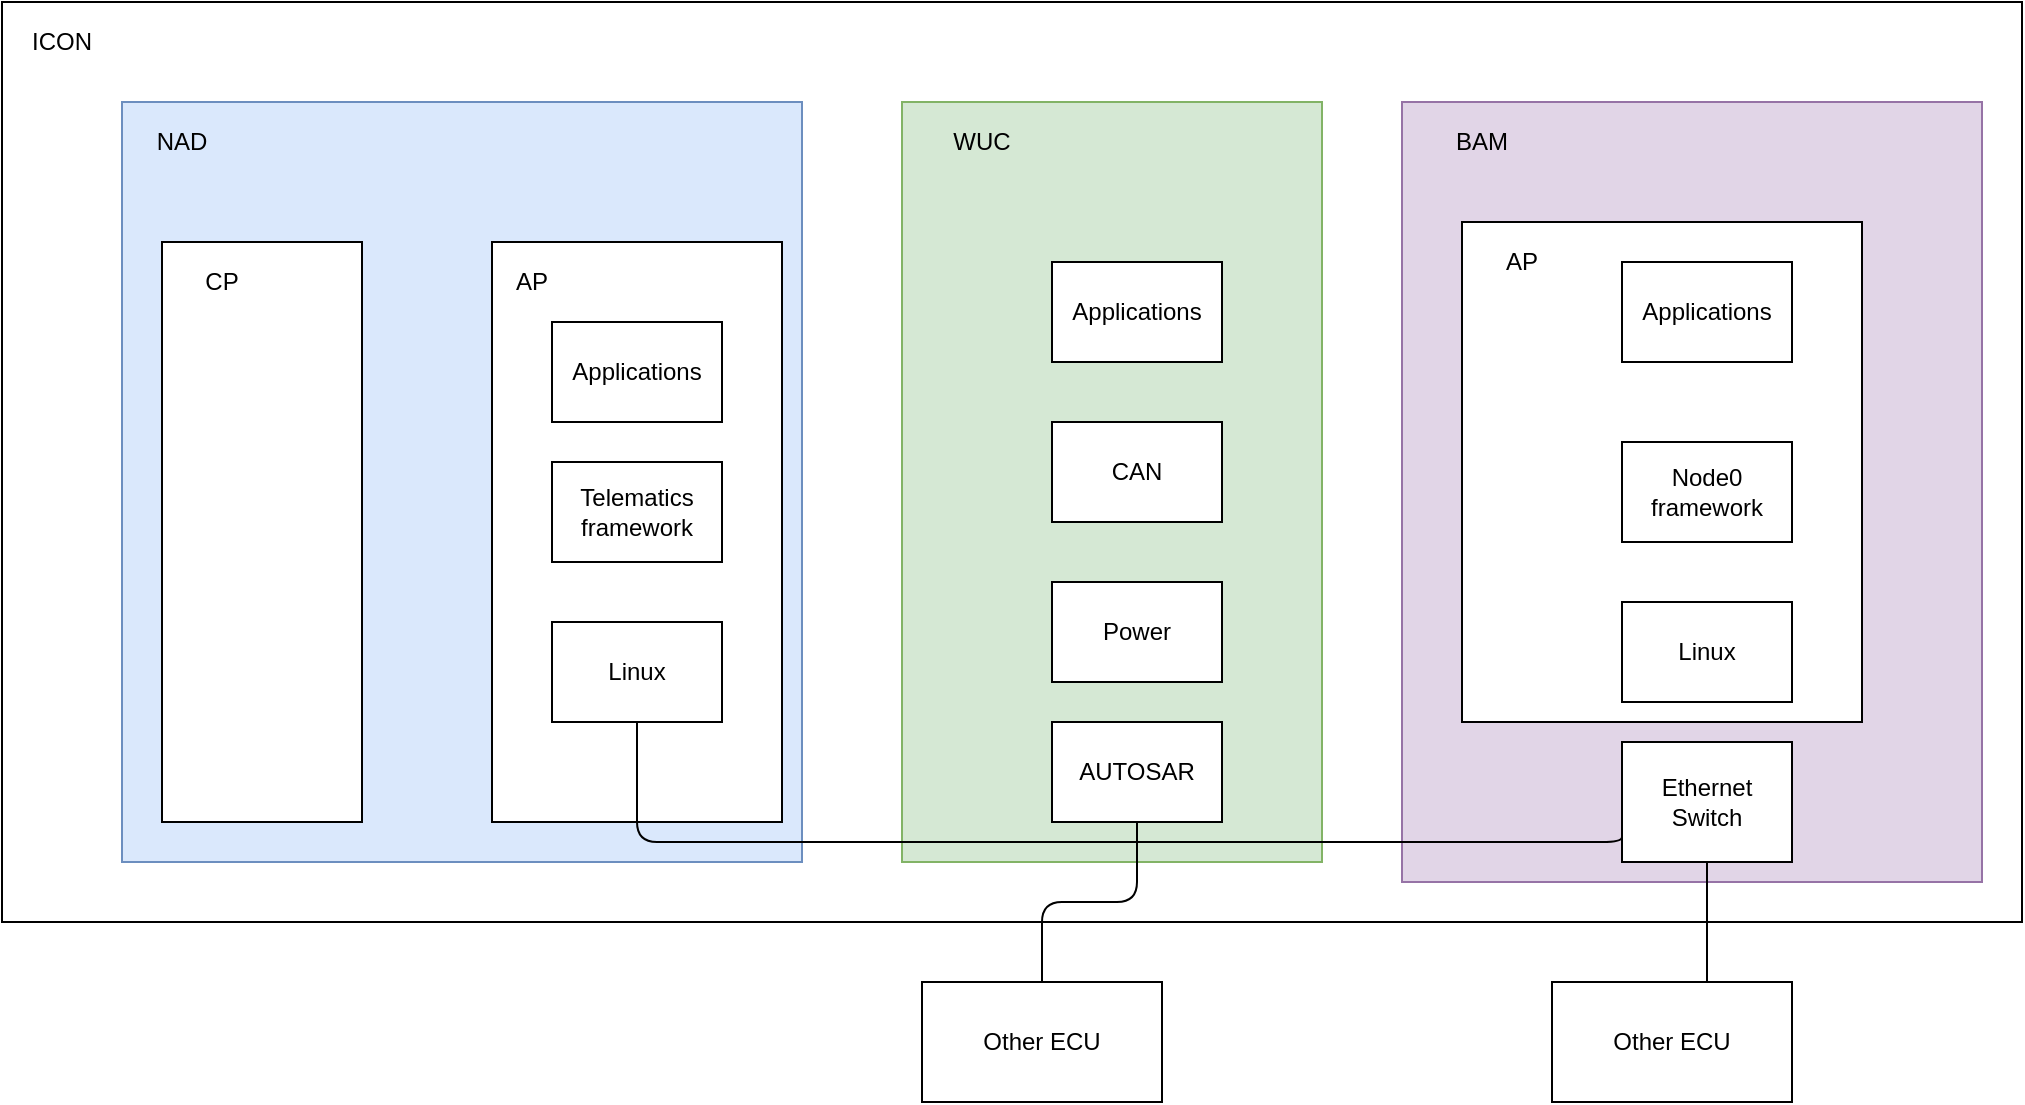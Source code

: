 <mxfile version="13.9.9" type="device" pages="2"><diagram id="DNIrS-pvp5CTmOZ2b0xJ" name="System_overview"><mxGraphModel dx="1086" dy="966" grid="1" gridSize="10" guides="1" tooltips="1" connect="1" arrows="1" fold="1" page="1" pageScale="1" pageWidth="850" pageHeight="1100" math="0" shadow="0"><root><mxCell id="0"/><mxCell id="1" parent="0"/><mxCell id="Va2-3wq0Z1bts3xlkRKC-1" value="" style="rounded=0;whiteSpace=wrap;html=1;" parent="1" vertex="1"><mxGeometry x="80" y="90" width="1010" height="460" as="geometry"/></mxCell><mxCell id="Va2-3wq0Z1bts3xlkRKC-2" value="" style="rounded=0;whiteSpace=wrap;html=1;fillColor=#dae8fc;strokeColor=#6c8ebf;" parent="1" vertex="1"><mxGeometry x="140" y="140" width="340" height="380" as="geometry"/></mxCell><mxCell id="Va2-3wq0Z1bts3xlkRKC-3" value="NAD" style="text;html=1;strokeColor=none;fillColor=none;align=center;verticalAlign=middle;whiteSpace=wrap;rounded=0;" parent="1" vertex="1"><mxGeometry x="150" y="150" width="40" height="20" as="geometry"/></mxCell><mxCell id="Va2-3wq0Z1bts3xlkRKC-4" value="" style="rounded=0;whiteSpace=wrap;html=1;fillColor=#d5e8d4;strokeColor=#82b366;" parent="1" vertex="1"><mxGeometry x="530" y="140" width="210" height="380" as="geometry"/></mxCell><mxCell id="Va2-3wq0Z1bts3xlkRKC-5" value="WUC" style="text;html=1;strokeColor=none;fillColor=none;align=center;verticalAlign=middle;whiteSpace=wrap;rounded=0;" parent="1" vertex="1"><mxGeometry x="550" y="150" width="40" height="20" as="geometry"/></mxCell><mxCell id="Va2-3wq0Z1bts3xlkRKC-6" value="" style="rounded=0;whiteSpace=wrap;html=1;fillColor=#e1d5e7;strokeColor=#9673a6;" parent="1" vertex="1"><mxGeometry x="780" y="140" width="290" height="390" as="geometry"/></mxCell><mxCell id="Va2-3wq0Z1bts3xlkRKC-7" value="BAM" style="text;html=1;strokeColor=none;fillColor=none;align=center;verticalAlign=middle;whiteSpace=wrap;rounded=0;" parent="1" vertex="1"><mxGeometry x="800" y="150" width="40" height="20" as="geometry"/></mxCell><mxCell id="Va2-3wq0Z1bts3xlkRKC-8" value="" style="rounded=0;whiteSpace=wrap;html=1;" parent="1" vertex="1"><mxGeometry x="160" y="210" width="100" height="290" as="geometry"/></mxCell><mxCell id="Va2-3wq0Z1bts3xlkRKC-9" value="CP" style="text;html=1;strokeColor=none;fillColor=none;align=center;verticalAlign=middle;whiteSpace=wrap;rounded=0;" parent="1" vertex="1"><mxGeometry x="170" y="220" width="40" height="20" as="geometry"/></mxCell><mxCell id="Va2-3wq0Z1bts3xlkRKC-10" value="" style="rounded=0;whiteSpace=wrap;html=1;" parent="1" vertex="1"><mxGeometry x="325" y="210" width="145" height="290" as="geometry"/></mxCell><mxCell id="Va2-3wq0Z1bts3xlkRKC-11" value="AP" style="text;html=1;strokeColor=none;fillColor=none;align=center;verticalAlign=middle;whiteSpace=wrap;rounded=0;" parent="1" vertex="1"><mxGeometry x="325" y="220" width="40" height="20" as="geometry"/></mxCell><mxCell id="Va2-3wq0Z1bts3xlkRKC-12" value="Applications" style="rounded=0;whiteSpace=wrap;html=1;" parent="1" vertex="1"><mxGeometry x="355" y="250" width="85" height="50" as="geometry"/></mxCell><mxCell id="Va2-3wq0Z1bts3xlkRKC-13" value="Telematics framework" style="rounded=0;whiteSpace=wrap;html=1;" parent="1" vertex="1"><mxGeometry x="355" y="320" width="85" height="50" as="geometry"/></mxCell><mxCell id="Va2-3wq0Z1bts3xlkRKC-25" style="edgeStyle=orthogonalEdgeStyle;rounded=1;orthogonalLoop=1;jettySize=auto;html=1;exitX=0.5;exitY=1;exitDx=0;exitDy=0;entryX=0;entryY=0.75;entryDx=0;entryDy=0;endArrow=none;endFill=0;" parent="1" source="Va2-3wq0Z1bts3xlkRKC-14" target="Va2-3wq0Z1bts3xlkRKC-24" edge="1"><mxGeometry relative="1" as="geometry"><Array as="points"><mxPoint x="398" y="510"/><mxPoint x="890" y="510"/></Array></mxGeometry></mxCell><mxCell id="Va2-3wq0Z1bts3xlkRKC-14" value="Linux" style="rounded=0;whiteSpace=wrap;html=1;" parent="1" vertex="1"><mxGeometry x="355" y="400" width="85" height="50" as="geometry"/></mxCell><mxCell id="Va2-3wq0Z1bts3xlkRKC-15" value="Applications" style="rounded=0;whiteSpace=wrap;html=1;" parent="1" vertex="1"><mxGeometry x="605" y="220" width="85" height="50" as="geometry"/></mxCell><mxCell id="Va2-3wq0Z1bts3xlkRKC-16" value="CAN" style="rounded=0;whiteSpace=wrap;html=1;" parent="1" vertex="1"><mxGeometry x="605" y="300" width="85" height="50" as="geometry"/></mxCell><mxCell id="Va2-3wq0Z1bts3xlkRKC-17" value="Power" style="rounded=0;whiteSpace=wrap;html=1;" parent="1" vertex="1"><mxGeometry x="605" y="380" width="85" height="50" as="geometry"/></mxCell><mxCell id="Va2-3wq0Z1bts3xlkRKC-27" style="edgeStyle=orthogonalEdgeStyle;rounded=1;orthogonalLoop=1;jettySize=auto;html=1;exitX=0.5;exitY=1;exitDx=0;exitDy=0;endArrow=none;endFill=0;entryX=0.5;entryY=0;entryDx=0;entryDy=0;" parent="1" source="Va2-3wq0Z1bts3xlkRKC-18" target="Va2-3wq0Z1bts3xlkRKC-30" edge="1"><mxGeometry relative="1" as="geometry"><mxPoint x="590" y="660" as="targetPoint"/><Array as="points"/></mxGeometry></mxCell><mxCell id="Va2-3wq0Z1bts3xlkRKC-18" value="AUTOSAR" style="rounded=0;whiteSpace=wrap;html=1;" parent="1" vertex="1"><mxGeometry x="605" y="450" width="85" height="50" as="geometry"/></mxCell><mxCell id="Va2-3wq0Z1bts3xlkRKC-19" value="" style="rounded=0;whiteSpace=wrap;html=1;" parent="1" vertex="1"><mxGeometry x="810" y="200" width="200" height="250" as="geometry"/></mxCell><mxCell id="Va2-3wq0Z1bts3xlkRKC-20" value="AP" style="text;html=1;strokeColor=none;fillColor=none;align=center;verticalAlign=middle;whiteSpace=wrap;rounded=0;" parent="1" vertex="1"><mxGeometry x="820" y="210" width="40" height="20" as="geometry"/></mxCell><mxCell id="Va2-3wq0Z1bts3xlkRKC-21" value="Applications" style="rounded=0;whiteSpace=wrap;html=1;" parent="1" vertex="1"><mxGeometry x="890" y="220" width="85" height="50" as="geometry"/></mxCell><mxCell id="Va2-3wq0Z1bts3xlkRKC-22" value="Node0 framework" style="rounded=0;whiteSpace=wrap;html=1;" parent="1" vertex="1"><mxGeometry x="890" y="310" width="85" height="50" as="geometry"/></mxCell><mxCell id="Va2-3wq0Z1bts3xlkRKC-23" value="Linux" style="rounded=0;whiteSpace=wrap;html=1;" parent="1" vertex="1"><mxGeometry x="890" y="390" width="85" height="50" as="geometry"/></mxCell><mxCell id="Va2-3wq0Z1bts3xlkRKC-26" style="edgeStyle=orthogonalEdgeStyle;rounded=1;orthogonalLoop=1;jettySize=auto;html=1;exitX=0.5;exitY=1;exitDx=0;exitDy=0;endArrow=none;endFill=0;entryX=0.5;entryY=0;entryDx=0;entryDy=0;" parent="1" source="Va2-3wq0Z1bts3xlkRKC-24" target="Va2-3wq0Z1bts3xlkRKC-31" edge="1"><mxGeometry relative="1" as="geometry"><mxPoint x="850" y="650" as="targetPoint"/><Array as="points"><mxPoint x="933" y="620"/><mxPoint x="915" y="620"/></Array></mxGeometry></mxCell><mxCell id="Va2-3wq0Z1bts3xlkRKC-24" value="Ethernet Switch" style="rounded=0;whiteSpace=wrap;html=1;" parent="1" vertex="1"><mxGeometry x="890" y="460" width="85" height="60" as="geometry"/></mxCell><mxCell id="Va2-3wq0Z1bts3xlkRKC-29" value="ICON" style="text;html=1;strokeColor=none;fillColor=none;align=center;verticalAlign=middle;whiteSpace=wrap;rounded=0;" parent="1" vertex="1"><mxGeometry x="90" y="100" width="40" height="20" as="geometry"/></mxCell><mxCell id="Va2-3wq0Z1bts3xlkRKC-30" value="Other ECU" style="rounded=0;whiteSpace=wrap;html=1;" parent="1" vertex="1"><mxGeometry x="540" y="580" width="120" height="60" as="geometry"/></mxCell><mxCell id="Va2-3wq0Z1bts3xlkRKC-31" value="Other ECU" style="rounded=0;whiteSpace=wrap;html=1;" parent="1" vertex="1"><mxGeometry x="855" y="580" width="120" height="60" as="geometry"/></mxCell></root></mxGraphModel></diagram><diagram id="RfMhy2c3iOoHiROHVdAv" name="NAD"><mxGraphModel dx="1010" dy="562" grid="1" gridSize="10" guides="1" tooltips="1" connect="1" arrows="1" fold="1" page="1" pageScale="1" pageWidth="850" pageHeight="1100" math="0" shadow="0"><root><mxCell id="_MSfownOL7amd91txxgT-0"/><mxCell id="_MSfownOL7amd91txxgT-1" parent="_MSfownOL7amd91txxgT-0"/><mxCell id="_MSfownOL7amd91txxgT-2" value="" style="rounded=0;whiteSpace=wrap;html=1;" parent="_MSfownOL7amd91txxgT-1" vertex="1"><mxGeometry x="110" y="120" width="1020" height="920" as="geometry"/></mxCell><mxCell id="_MSfownOL7amd91txxgT-3" value="" style="rounded=0;whiteSpace=wrap;html=1;" parent="_MSfownOL7amd91txxgT-1" vertex="1"><mxGeometry x="140" y="170" width="270" height="610" as="geometry"/></mxCell><mxCell id="_MSfownOL7amd91txxgT-4" value="Q6" style="text;html=1;strokeColor=none;fillColor=none;align=center;verticalAlign=middle;whiteSpace=wrap;rounded=0;" parent="_MSfownOL7amd91txxgT-1" vertex="1"><mxGeometry x="160" y="180" width="40" height="20" as="geometry"/></mxCell><mxCell id="_MSfownOL7amd91txxgT-5" value="" style="rounded=0;whiteSpace=wrap;html=1;" parent="_MSfownOL7amd91txxgT-1" vertex="1"><mxGeometry x="520" y="170" width="560" height="860" as="geometry"/></mxCell><mxCell id="_MSfownOL7amd91txxgT-6" value="A7" style="text;html=1;strokeColor=none;fillColor=none;align=center;verticalAlign=middle;whiteSpace=wrap;rounded=0;" parent="_MSfownOL7amd91txxgT-1" vertex="1"><mxGeometry x="525" y="180" width="40" height="20" as="geometry"/></mxCell><mxCell id="_MSfownOL7amd91txxgT-7" value="" style="rounded=0;whiteSpace=wrap;html=1;" parent="_MSfownOL7amd91txxgT-1" vertex="1"><mxGeometry x="160" y="220" width="220" height="170" as="geometry"/></mxCell><mxCell id="_MSfownOL7amd91txxgT-8" value="Service Layer" style="text;html=1;strokeColor=none;fillColor=none;align=center;verticalAlign=middle;whiteSpace=wrap;rounded=0;" parent="_MSfownOL7amd91txxgT-1" vertex="1"><mxGeometry x="170" y="220" width="80" height="20" as="geometry"/></mxCell><mxCell id="_MSfownOL7amd91txxgT-9" value="&lt;br&gt;Data service" style="rounded=0;whiteSpace=wrap;html=1;fillColor=#f5f5f5;strokeColor=#666666;fontColor=#333333;" parent="_MSfownOL7amd91txxgT-1" vertex="1"><mxGeometry x="180" y="260" width="90" height="50" as="geometry"/></mxCell><mxCell id="_MSfownOL7amd91txxgT-10" value="QMI" style="rounded=0;whiteSpace=wrap;html=1;fillColor=#f5f5f5;strokeColor=#666666;fontColor=#333333;" parent="_MSfownOL7amd91txxgT-1" vertex="1"><mxGeometry x="280" y="260" width="90" height="50" as="geometry"/></mxCell><mxCell id="_MSfownOL7amd91txxgT-11" value="IMS" style="rounded=0;whiteSpace=wrap;html=1;fillColor=#f5f5f5;strokeColor=#666666;fontColor=#333333;" parent="_MSfownOL7amd91txxgT-1" vertex="1"><mxGeometry x="180" y="320" width="90" height="50" as="geometry"/></mxCell><mxCell id="_MSfownOL7amd91txxgT-12" value="Multi-model control" style="rounded=0;whiteSpace=wrap;html=1;fillColor=#f5f5f5;strokeColor=#666666;fontColor=#333333;" parent="_MSfownOL7amd91txxgT-1" vertex="1"><mxGeometry x="280" y="320" width="90" height="50" as="geometry"/></mxCell><mxCell id="_MSfownOL7amd91txxgT-13" value="" style="rounded=0;whiteSpace=wrap;html=1;" parent="_MSfownOL7amd91txxgT-1" vertex="1"><mxGeometry x="160" y="400" width="220" height="150" as="geometry"/></mxCell><mxCell id="_MSfownOL7amd91txxgT-14" value="Protocol stack" style="text;html=1;strokeColor=none;fillColor=none;align=center;verticalAlign=middle;whiteSpace=wrap;rounded=0;" parent="_MSfownOL7amd91txxgT-1" vertex="1"><mxGeometry x="160" y="400" width="80" height="20" as="geometry"/></mxCell><mxCell id="_MSfownOL7amd91txxgT-15" value="5G-NR" style="rounded=0;whiteSpace=wrap;html=1;fillColor=#f5f5f5;strokeColor=#666666;fontColor=#333333;" parent="_MSfownOL7amd91txxgT-1" vertex="1"><mxGeometry x="165" y="430" width="90" height="50" as="geometry"/></mxCell><mxCell id="_MSfownOL7amd91txxgT-16" value="LTE" style="rounded=0;whiteSpace=wrap;html=1;fillColor=#f5f5f5;strokeColor=#666666;fontColor=#333333;" parent="_MSfownOL7amd91txxgT-1" vertex="1"><mxGeometry x="270" y="430" width="90" height="50" as="geometry"/></mxCell><mxCell id="_MSfownOL7amd91txxgT-17" value="GNSS" style="rounded=0;whiteSpace=wrap;html=1;fillColor=#f5f5f5;strokeColor=#666666;fontColor=#333333;" parent="_MSfownOL7amd91txxgT-1" vertex="1"><mxGeometry x="165" y="490" width="90" height="50" as="geometry"/></mxCell><mxCell id="_MSfownOL7amd91txxgT-18" value="CV2X" style="rounded=0;whiteSpace=wrap;html=1;fillColor=#f5f5f5;strokeColor=#666666;fontColor=#333333;" parent="_MSfownOL7amd91txxgT-1" vertex="1"><mxGeometry x="270" y="490" width="90" height="50" as="geometry"/></mxCell><mxCell id="_MSfownOL7amd91txxgT-19" value="" style="rounded=0;whiteSpace=wrap;html=1;" parent="_MSfownOL7amd91txxgT-1" vertex="1"><mxGeometry x="160" y="570" width="220" height="200" as="geometry"/></mxCell><mxCell id="_MSfownOL7amd91txxgT-20" value="System/ OS Layer" style="text;html=1;strokeColor=none;fillColor=none;align=center;verticalAlign=middle;whiteSpace=wrap;rounded=0;" parent="_MSfownOL7amd91txxgT-1" vertex="1"><mxGeometry x="150" y="570" width="140" height="20" as="geometry"/></mxCell><mxCell id="_MSfownOL7amd91txxgT-21" value="GPIO" style="rounded=0;whiteSpace=wrap;html=1;fillColor=#f5f5f5;strokeColor=#666666;fontColor=#333333;" parent="_MSfownOL7amd91txxgT-1" vertex="1"><mxGeometry x="170" y="600" width="90" height="50" as="geometry"/></mxCell><mxCell id="_MSfownOL7amd91txxgT-22" value="Flash" style="rounded=0;whiteSpace=wrap;html=1;fillColor=#f5f5f5;strokeColor=#666666;fontColor=#333333;" parent="_MSfownOL7amd91txxgT-1" vertex="1"><mxGeometry x="280" y="600" width="90" height="50" as="geometry"/></mxCell><mxCell id="_MSfownOL7amd91txxgT-23" value="SMD" style="rounded=0;whiteSpace=wrap;html=1;fillColor=#f5f5f5;strokeColor=#666666;fontColor=#333333;" parent="_MSfownOL7amd91txxgT-1" vertex="1"><mxGeometry x="170" y="660" width="90" height="50" as="geometry"/></mxCell><mxCell id="_MSfownOL7amd91txxgT-24" value="RTOS" style="rounded=0;whiteSpace=wrap;html=1;fillColor=#f5f5f5;strokeColor=#666666;fontColor=#333333;" parent="_MSfownOL7amd91txxgT-1" vertex="1"><mxGeometry x="220" y="720" width="100" height="40" as="geometry"/></mxCell><mxCell id="_MSfownOL7amd91txxgT-25" value="" style="rounded=0;whiteSpace=wrap;html=1;" parent="_MSfownOL7amd91txxgT-1" vertex="1"><mxGeometry x="550" y="210" width="370" height="150" as="geometry"/></mxCell><mxCell id="_MSfownOL7amd91txxgT-26" value="Application" style="text;html=1;strokeColor=none;fillColor=none;align=center;verticalAlign=middle;whiteSpace=wrap;rounded=0;" parent="_MSfownOL7amd91txxgT-1" vertex="1"><mxGeometry x="560" y="210" width="80" height="20" as="geometry"/></mxCell><mxCell id="_MSfownOL7amd91txxgT-27" value="" style="rounded=0;whiteSpace=wrap;html=1;" parent="_MSfownOL7amd91txxgT-1" vertex="1"><mxGeometry x="550" y="380" width="460" height="340" as="geometry"/></mxCell><mxCell id="_MSfownOL7amd91txxgT-28" value="Telematics Framework" style="text;html=1;strokeColor=none;fillColor=none;align=center;verticalAlign=middle;whiteSpace=wrap;rounded=0;" parent="_MSfownOL7amd91txxgT-1" vertex="1"><mxGeometry x="550" y="380" width="140" height="20" as="geometry"/></mxCell><mxCell id="_MSfownOL7amd91txxgT-29" value="" style="rounded=0;whiteSpace=wrap;html=1;" parent="_MSfownOL7amd91txxgT-1" vertex="1"><mxGeometry x="550" y="740" width="470" height="130" as="geometry"/></mxCell><mxCell id="_MSfownOL7amd91txxgT-30" value="Middleware&amp;nbsp;" style="text;html=1;strokeColor=none;fillColor=none;align=center;verticalAlign=middle;whiteSpace=wrap;rounded=0;" parent="_MSfownOL7amd91txxgT-1" vertex="1"><mxGeometry x="520" y="740" width="140" height="20" as="geometry"/></mxCell><mxCell id="_MSfownOL7amd91txxgT-31" value="Boot loader" style="rounded=0;whiteSpace=wrap;html=1;fillColor=#f5f5f5;strokeColor=#666666;fontColor=#333333;" parent="_MSfownOL7amd91txxgT-1" vertex="1"><mxGeometry x="542.5" y="910" width="120" height="60" as="geometry"/></mxCell><mxCell id="_MSfownOL7amd91txxgT-32" value="" style="rounded=0;whiteSpace=wrap;html=1;" parent="_MSfownOL7amd91txxgT-1" vertex="1"><mxGeometry x="695" y="910" width="355" height="110" as="geometry"/></mxCell><mxCell id="_MSfownOL7amd91txxgT-33" value="Linux Kernel" style="text;html=1;strokeColor=none;fillColor=none;align=center;verticalAlign=middle;whiteSpace=wrap;rounded=0;" parent="_MSfownOL7amd91txxgT-1" vertex="1"><mxGeometry x="700" y="920" width="70" height="20" as="geometry"/></mxCell><mxCell id="_MSfownOL7amd91txxgT-34" value="EU ecall" style="rounded=0;whiteSpace=wrap;html=1;fillColor=#dae8fc;strokeColor=#6c8ebf;" parent="_MSfownOL7amd91txxgT-1" vertex="1"><mxGeometry x="555" y="240" width="90" height="50" as="geometry"/></mxCell><mxCell id="_MSfownOL7amd91txxgT-35" value="BMW ecall" style="rounded=0;whiteSpace=wrap;html=1;fillColor=#dae8fc;strokeColor=#6c8ebf;" parent="_MSfownOL7amd91txxgT-1" vertex="1"><mxGeometry x="660" y="240" width="90" height="50" as="geometry"/></mxCell><mxCell id="_MSfownOL7amd91txxgT-36" value="ERA ecall" style="rounded=0;whiteSpace=wrap;html=1;fillColor=#dae8fc;strokeColor=#6c8ebf;" parent="_MSfownOL7amd91txxgT-1" vertex="1"><mxGeometry x="760" y="240" width="90" height="50" as="geometry"/></mxCell><mxCell id="_MSfownOL7amd91txxgT-37" value="PSAP ecall" style="rounded=0;whiteSpace=wrap;html=1;fillColor=#dae8fc;strokeColor=#6c8ebf;" parent="_MSfownOL7amd91txxgT-1" vertex="1"><mxGeometry x="555" y="300" width="90" height="50" as="geometry"/></mxCell><mxCell id="_MSfownOL7amd91txxgT-38" value="GSC ecall" style="rounded=0;whiteSpace=wrap;html=1;fillColor=#dae8fc;strokeColor=#6c8ebf;" parent="_MSfownOL7amd91txxgT-1" vertex="1"><mxGeometry x="660" y="300" width="90" height="50" as="geometry"/></mxCell><mxCell id="_MSfownOL7amd91txxgT-39" value="modem logger" style="rounded=0;whiteSpace=wrap;html=1;" parent="_MSfownOL7amd91txxgT-1" vertex="1"><mxGeometry x="565" y="410" width="75" height="40" as="geometry"/></mxCell><mxCell id="_MSfownOL7amd91txxgT-40" value="IPsec Manager" style="rounded=0;whiteSpace=wrap;html=1;" parent="_MSfownOL7amd91txxgT-1" vertex="1"><mxGeometry x="660" y="410" width="75" height="40" as="geometry"/></mxCell><mxCell id="_MSfownOL7amd91txxgT-41" value="Alarm manager" style="rounded=0;whiteSpace=wrap;html=1;" parent="_MSfownOL7amd91txxgT-1" vertex="1"><mxGeometry x="750" y="410" width="75" height="40" as="geometry"/></mxCell><mxCell id="_MSfownOL7amd91txxgT-42" value="SysInfor Manager" style="rounded=0;whiteSpace=wrap;html=1;" parent="_MSfownOL7amd91txxgT-1" vertex="1"><mxGeometry x="830" y="410" width="75" height="40" as="geometry"/></mxCell><mxCell id="_MSfownOL7amd91txxgT-43" value="V2X Stack" style="rounded=0;whiteSpace=wrap;html=1;fillColor=#60a917;strokeColor=#2D7600;fontColor=#ffffff;" parent="_MSfownOL7amd91txxgT-1" vertex="1"><mxGeometry x="562.5" y="455" width="75" height="40" as="geometry"/></mxCell><mxCell id="_MSfownOL7amd91txxgT-44" value="V2X manager" style="rounded=0;whiteSpace=wrap;html=1;fillColor=#60a917;strokeColor=#2D7600;fontColor=#ffffff;" parent="_MSfownOL7amd91txxgT-1" vertex="1"><mxGeometry x="660" y="455" width="75" height="40" as="geometry"/></mxCell><mxCell id="_MSfownOL7amd91txxgT-45" value="Telephony manager" style="rounded=0;whiteSpace=wrap;html=1;" parent="_MSfownOL7amd91txxgT-1" vertex="1"><mxGeometry x="750" y="455" width="75" height="40" as="geometry"/></mxCell><mxCell id="_MSfownOL7amd91txxgT-46" value="App manager" style="rounded=0;whiteSpace=wrap;html=1;" parent="_MSfownOL7amd91txxgT-1" vertex="1"><mxGeometry x="920" y="410" width="75" height="40" as="geometry"/></mxCell><mxCell id="_MSfownOL7amd91txxgT-47" value="Power manager" style="rounded=0;whiteSpace=wrap;html=1;" parent="_MSfownOL7amd91txxgT-1" vertex="1"><mxGeometry x="562.5" y="510" width="75" height="40" as="geometry"/></mxCell><mxCell id="_MSfownOL7amd91txxgT-48" value="HMI manager" style="rounded=0;whiteSpace=wrap;html=1;" parent="_MSfownOL7amd91txxgT-1" vertex="1"><mxGeometry x="660" y="510" width="75" height="40" as="geometry"/></mxCell><mxCell id="_MSfownOL7amd91txxgT-49" value="eCall manager" style="rounded=0;whiteSpace=wrap;html=1;" parent="_MSfownOL7amd91txxgT-1" vertex="1"><mxGeometry x="920" y="460" width="75" height="40" as="geometry"/></mxCell><mxCell id="_MSfownOL7amd91txxgT-50" value="Security manager" style="rounded=0;whiteSpace=wrap;html=1;" parent="_MSfownOL7amd91txxgT-1" vertex="1"><mxGeometry x="830" y="455" width="75" height="40" as="geometry"/></mxCell><mxCell id="_MSfownOL7amd91txxgT-51" value="Route manager" style="rounded=0;whiteSpace=wrap;html=1;" parent="_MSfownOL7amd91txxgT-1" vertex="1"><mxGeometry x="750" y="510" width="75" height="40" as="geometry"/></mxCell><mxCell id="_MSfownOL7amd91txxgT-52" value="someIP provider" style="rounded=0;whiteSpace=wrap;html=1;" parent="_MSfownOL7amd91txxgT-1" vertex="1"><mxGeometry x="560" y="560" width="75" height="40" as="geometry"/></mxCell><mxCell id="_MSfownOL7amd91txxgT-53" value="someIP consumer" style="rounded=0;whiteSpace=wrap;html=1;" parent="_MSfownOL7amd91txxgT-1" vertex="1"><mxGeometry x="830" y="510" width="75" height="40" as="geometry"/></mxCell><mxCell id="_MSfownOL7amd91txxgT-54" value="SW update" style="rounded=0;whiteSpace=wrap;html=1;fillColor=#60a917;strokeColor=#2D7600;fontColor=#ffffff;" parent="_MSfownOL7amd91txxgT-1" vertex="1"><mxGeometry x="920" y="510" width="75" height="40" as="geometry"/></mxCell><mxCell id="_MSfownOL7amd91txxgT-55" value="Location manager" style="rounded=0;whiteSpace=wrap;html=1;" parent="_MSfownOL7amd91txxgT-1" vertex="1"><mxGeometry x="560" y="620" width="75" height="40" as="geometry"/></mxCell><mxCell id="_MSfownOL7amd91txxgT-56" value="Antenna manager" style="rounded=0;whiteSpace=wrap;html=1;" parent="_MSfownOL7amd91txxgT-1" vertex="1"><mxGeometry x="655" y="560" width="75" height="40" as="geometry"/></mxCell><mxCell id="_MSfownOL7amd91txxgT-60" value="Config manager" style="rounded=0;whiteSpace=wrap;html=1;" parent="_MSfownOL7amd91txxgT-1" vertex="1"><mxGeometry x="750" y="560" width="75" height="40" as="geometry"/></mxCell><mxCell id="_MSfownOL7amd91txxgT-61" value="Diag manager" style="rounded=0;whiteSpace=wrap;html=1;" parent="_MSfownOL7amd91txxgT-1" vertex="1"><mxGeometry x="830" y="560" width="75" height="40" as="geometry"/></mxCell><mxCell id="_MSfownOL7amd91txxgT-62" value="Ethernet manager" style="rounded=0;whiteSpace=wrap;html=1;" parent="_MSfownOL7amd91txxgT-1" vertex="1"><mxGeometry x="920" y="560" width="75" height="40" as="geometry"/></mxCell><mxCell id="_MSfownOL7amd91txxgT-63" value="Remote IF manager" style="rounded=0;whiteSpace=wrap;html=1;" parent="_MSfownOL7amd91txxgT-1" vertex="1"><mxGeometry x="655" y="620" width="75" height="40" as="geometry"/></mxCell><mxCell id="_MSfownOL7amd91txxgT-64" value="VoIP manager" style="rounded=0;whiteSpace=wrap;html=1;" parent="_MSfownOL7amd91txxgT-1" vertex="1"><mxGeometry x="750" y="620" width="75" height="40" as="geometry"/></mxCell><mxCell id="_MSfownOL7amd91txxgT-65" value="NAD Proxy" style="rounded=0;whiteSpace=wrap;html=1;fillColor=#60a917;strokeColor=#2D7600;fontColor=#ffffff;" parent="_MSfownOL7amd91txxgT-1" vertex="1"><mxGeometry x="830" y="620" width="75" height="40" as="geometry"/></mxCell><mxCell id="_MSfownOL7amd91txxgT-66" value="LPA manager" style="rounded=0;whiteSpace=wrap;html=1;" parent="_MSfownOL7amd91txxgT-1" vertex="1"><mxGeometry x="920" y="620" width="75" height="40" as="geometry"/></mxCell><mxCell id="_MSfownOL7amd91txxgT-67" value="Audio manager" style="rounded=0;whiteSpace=wrap;html=1;" parent="_MSfownOL7amd91txxgT-1" vertex="1"><mxGeometry x="560" y="670" width="75" height="40" as="geometry"/></mxCell><mxCell id="_MSfownOL7amd91txxgT-68" value="Health manager" style="rounded=0;whiteSpace=wrap;html=1;fillColor=#dae8fc;strokeColor=#6c8ebf;" parent="_MSfownOL7amd91txxgT-1" vertex="1"><mxGeometry x="655" y="670" width="75" height="40" as="geometry"/></mxCell><mxCell id="_MSfownOL7amd91txxgT-69" value="Time&lt;br&gt;manager" style="rounded=0;whiteSpace=wrap;html=1;fillColor=#dae8fc;strokeColor=#6c8ebf;" parent="_MSfownOL7amd91txxgT-1" vertex="1"><mxGeometry x="750" y="670" width="75" height="40" as="geometry"/></mxCell><mxCell id="_MSfownOL7amd91txxgT-70" value="Vehicle manager" style="rounded=0;whiteSpace=wrap;html=1;fillColor=#dae8fc;strokeColor=#6c8ebf;" parent="_MSfownOL7amd91txxgT-1" vertex="1"><mxGeometry x="830" y="670" width="75" height="40" as="geometry"/></mxCell><mxCell id="_MSfownOL7amd91txxgT-71" value="Communication&lt;br&gt;manager" style="rounded=0;whiteSpace=wrap;html=1;fillColor=#dae8fc;strokeColor=#6c8ebf;" parent="_MSfownOL7amd91txxgT-1" vertex="1"><mxGeometry x="915" y="670" width="90" height="40" as="geometry"/></mxCell><mxCell id="_MSfownOL7amd91txxgT-72" value="QMI" style="rounded=0;whiteSpace=wrap;html=1;fillColor=#dae8fc;strokeColor=#6c8ebf;" parent="_MSfownOL7amd91txxgT-1" vertex="1"><mxGeometry x="560" y="770" width="75" height="40" as="geometry"/></mxCell><mxCell id="_MSfownOL7amd91txxgT-73" value="RILD" style="rounded=0;whiteSpace=wrap;html=1;fillColor=#dae8fc;strokeColor=#6c8ebf;" parent="_MSfownOL7amd91txxgT-1" vertex="1"><mxGeometry x="655" y="770" width="75" height="40" as="geometry"/></mxCell><mxCell id="_MSfownOL7amd91txxgT-74" value="NetMgr" style="rounded=0;whiteSpace=wrap;html=1;fillColor=#dae8fc;strokeColor=#6c8ebf;" parent="_MSfownOL7amd91txxgT-1" vertex="1"><mxGeometry x="750" y="770" width="75" height="40" as="geometry"/></mxCell><mxCell id="_MSfownOL7amd91txxgT-75" value="SystemD" style="rounded=0;whiteSpace=wrap;html=1;fillColor=#dae8fc;strokeColor=#6c8ebf;" parent="_MSfownOL7amd91txxgT-1" vertex="1"><mxGeometry x="830" y="770" width="75" height="40" as="geometry"/></mxCell><mxCell id="_MSfownOL7amd91txxgT-76" value="Thread monitor" style="rounded=0;whiteSpace=wrap;html=1;fillColor=#dae8fc;strokeColor=#6c8ebf;" parent="_MSfownOL7amd91txxgT-1" vertex="1"><mxGeometry x="560" y="820" width="75" height="40" as="geometry"/></mxCell><mxCell id="_MSfownOL7amd91txxgT-77" value="Resource&lt;br&gt;monitor" style="rounded=0;whiteSpace=wrap;html=1;fillColor=#dae8fc;strokeColor=#6c8ebf;" parent="_MSfownOL7amd91txxgT-1" vertex="1"><mxGeometry x="655" y="820" width="75" height="40" as="geometry"/></mxCell><mxCell id="_MSfownOL7amd91txxgT-78" value="System property" style="rounded=0;whiteSpace=wrap;html=1;fillColor=#dae8fc;strokeColor=#6c8ebf;" parent="_MSfownOL7amd91txxgT-1" vertex="1"><mxGeometry x="750" y="820" width="75" height="40" as="geometry"/></mxCell><mxCell id="_MSfownOL7amd91txxgT-79" value="tigridD" style="rounded=0;whiteSpace=wrap;html=1;fillColor=#dae8fc;strokeColor=#6c8ebf;" parent="_MSfownOL7amd91txxgT-1" vertex="1"><mxGeometry x="830" y="820" width="75" height="40" as="geometry"/></mxCell><mxCell id="_MSfownOL7amd91txxgT-80" value="ADC" style="rounded=0;whiteSpace=wrap;html=1;fillColor=#f5f5f5;strokeColor=#666666;fontColor=#333333;" parent="_MSfownOL7amd91txxgT-1" vertex="1"><mxGeometry x="700" y="940" width="60" height="30" as="geometry"/></mxCell><mxCell id="_MSfownOL7amd91txxgT-81" value="PWM" style="rounded=0;whiteSpace=wrap;html=1;fillColor=#f5f5f5;strokeColor=#666666;fontColor=#333333;" parent="_MSfownOL7amd91txxgT-1" vertex="1"><mxGeometry x="765" y="940" width="60" height="30" as="geometry"/></mxCell><mxCell id="_MSfownOL7amd91txxgT-82" value="GPIO" style="rounded=0;whiteSpace=wrap;html=1;fillColor=#f5f5f5;strokeColor=#666666;fontColor=#333333;" parent="_MSfownOL7amd91txxgT-1" vertex="1"><mxGeometry x="830" y="940" width="60" height="30" as="geometry"/></mxCell><mxCell id="_MSfownOL7amd91txxgT-83" value="I2S" style="rounded=0;whiteSpace=wrap;html=1;fillColor=#f5f5f5;strokeColor=#666666;fontColor=#333333;" parent="_MSfownOL7amd91txxgT-1" vertex="1"><mxGeometry x="970" y="940" width="60" height="30" as="geometry"/></mxCell><mxCell id="_MSfownOL7amd91txxgT-84" value="USB" style="rounded=0;whiteSpace=wrap;html=1;fillColor=#f5f5f5;strokeColor=#666666;fontColor=#333333;" parent="_MSfownOL7amd91txxgT-1" vertex="1"><mxGeometry x="900" y="940" width="60" height="30" as="geometry"/></mxCell><mxCell id="_MSfownOL7amd91txxgT-85" value="I2C" style="rounded=0;whiteSpace=wrap;html=1;fillColor=#f5f5f5;strokeColor=#666666;fontColor=#333333;" parent="_MSfownOL7amd91txxgT-1" vertex="1"><mxGeometry x="705" y="980" width="60" height="30" as="geometry"/></mxCell><mxCell id="_MSfownOL7amd91txxgT-86" value="ethernet" style="rounded=0;whiteSpace=wrap;html=1;fillColor=#f5f5f5;strokeColor=#666666;fontColor=#333333;" parent="_MSfownOL7amd91txxgT-1" vertex="1"><mxGeometry x="770" y="980" width="60" height="30" as="geometry"/></mxCell><mxCell id="_MSfownOL7amd91txxgT-87" value="Binder" style="rounded=0;whiteSpace=wrap;html=1;fillColor=#f5f5f5;strokeColor=#666666;fontColor=#333333;" parent="_MSfownOL7amd91txxgT-1" vertex="1"><mxGeometry x="837.5" y="980" width="60" height="30" as="geometry"/></mxCell><mxCell id="_MSfownOL7amd91txxgT-88" value="" style="rounded=0;whiteSpace=wrap;html=1;" parent="_MSfownOL7amd91txxgT-1" vertex="1"><mxGeometry x="870" y="1050" width="210" height="130" as="geometry"/></mxCell><mxCell id="_MSfownOL7amd91txxgT-89" value="Key" style="text;html=1;strokeColor=none;fillColor=none;align=center;verticalAlign=middle;whiteSpace=wrap;rounded=0;" parent="_MSfownOL7amd91txxgT-1" vertex="1"><mxGeometry x="880" y="1050" width="40" height="20" as="geometry"/></mxCell><mxCell id="_MSfownOL7amd91txxgT-90" value="" style="rounded=0;whiteSpace=wrap;html=1;fillColor=#f5f5f5;strokeColor=#666666;fontColor=#333333;" parent="_MSfownOL7amd91txxgT-1" vertex="1"><mxGeometry x="880" y="1070" width="50" height="20" as="geometry"/></mxCell><mxCell id="_MSfownOL7amd91txxgT-91" value="3rd party component" style="text;html=1;strokeColor=none;fillColor=none;align=center;verticalAlign=middle;whiteSpace=wrap;rounded=0;" parent="_MSfownOL7amd91txxgT-1" vertex="1"><mxGeometry x="955" y="1075" width="85" height="20" as="geometry"/></mxCell><mxCell id="_MSfownOL7amd91txxgT-92" value="" style="rounded=0;whiteSpace=wrap;html=1;fillColor=#60a917;strokeColor=#2D7600;fontColor=#ffffff;" parent="_MSfownOL7amd91txxgT-1" vertex="1"><mxGeometry x="880" y="1110" width="50" height="20" as="geometry"/></mxCell><mxCell id="_MSfownOL7amd91txxgT-93" value="new component" style="text;html=1;strokeColor=none;fillColor=none;align=center;verticalAlign=middle;whiteSpace=wrap;rounded=0;" parent="_MSfownOL7amd91txxgT-1" vertex="1"><mxGeometry x="955" y="1115" width="95" height="20" as="geometry"/></mxCell><mxCell id="_MSfownOL7amd91txxgT-94" value="" style="rounded=0;whiteSpace=wrap;html=1;fillColor=#dae8fc;strokeColor=#6c8ebf;" parent="_MSfownOL7amd91txxgT-1" vertex="1"><mxGeometry x="880" y="1150" width="50" height="20" as="geometry"/></mxCell><mxCell id="_MSfownOL7amd91txxgT-95" value="Reuse and modified component" style="text;html=1;strokeColor=none;fillColor=none;align=center;verticalAlign=middle;whiteSpace=wrap;rounded=0;" parent="_MSfownOL7amd91txxgT-1" vertex="1"><mxGeometry x="955" y="1155" width="115" height="20" as="geometry"/></mxCell><mxCell id="_MSfownOL7amd91txxgT-96" value="modem logger" style="rounded=0;whiteSpace=wrap;html=1;fillColor=#dae8fc;strokeColor=#6c8ebf;" parent="_MSfownOL7amd91txxgT-1" vertex="1"><mxGeometry x="565" y="410" width="75" height="40" as="geometry"/></mxCell><mxCell id="_MSfownOL7amd91txxgT-97" value="IPsec Manager" style="rounded=0;whiteSpace=wrap;html=1;fillColor=#dae8fc;strokeColor=#6c8ebf;" parent="_MSfownOL7amd91txxgT-1" vertex="1"><mxGeometry x="660" y="410" width="75" height="40" as="geometry"/></mxCell><mxCell id="_MSfownOL7amd91txxgT-98" value="Alarm manager" style="rounded=0;whiteSpace=wrap;html=1;fillColor=#dae8fc;strokeColor=#6c8ebf;" parent="_MSfownOL7amd91txxgT-1" vertex="1"><mxGeometry x="750" y="410" width="75" height="40" as="geometry"/></mxCell><mxCell id="_MSfownOL7amd91txxgT-99" value="SysInfor Manager" style="rounded=0;whiteSpace=wrap;html=1;fillColor=#dae8fc;strokeColor=#6c8ebf;" parent="_MSfownOL7amd91txxgT-1" vertex="1"><mxGeometry x="830" y="410" width="75" height="40" as="geometry"/></mxCell><mxCell id="_MSfownOL7amd91txxgT-100" value="App manager" style="rounded=0;whiteSpace=wrap;html=1;fillColor=#dae8fc;strokeColor=#6c8ebf;" parent="_MSfownOL7amd91txxgT-1" vertex="1"><mxGeometry x="920" y="410" width="75" height="40" as="geometry"/></mxCell><mxCell id="_MSfownOL7amd91txxgT-101" value="Telephony manager" style="rounded=0;whiteSpace=wrap;html=1;fillColor=#dae8fc;strokeColor=#6c8ebf;" parent="_MSfownOL7amd91txxgT-1" vertex="1"><mxGeometry x="750" y="455" width="75" height="40" as="geometry"/></mxCell><mxCell id="_MSfownOL7amd91txxgT-102" value="Security manager" style="rounded=0;whiteSpace=wrap;html=1;fillColor=#dae8fc;strokeColor=#6c8ebf;" parent="_MSfownOL7amd91txxgT-1" vertex="1"><mxGeometry x="830" y="455" width="75" height="40" as="geometry"/></mxCell><mxCell id="_MSfownOL7amd91txxgT-103" value="eCall manager" style="rounded=0;whiteSpace=wrap;html=1;fillColor=#dae8fc;strokeColor=#6c8ebf;" parent="_MSfownOL7amd91txxgT-1" vertex="1"><mxGeometry x="920" y="460" width="75" height="40" as="geometry"/></mxCell><mxCell id="_MSfownOL7amd91txxgT-104" value="Power manager" style="rounded=0;whiteSpace=wrap;html=1;fillColor=#dae8fc;strokeColor=#6c8ebf;" parent="_MSfownOL7amd91txxgT-1" vertex="1"><mxGeometry x="562.5" y="510" width="75" height="40" as="geometry"/></mxCell><mxCell id="_MSfownOL7amd91txxgT-105" value="HMI manager" style="rounded=0;whiteSpace=wrap;html=1;fillColor=#dae8fc;strokeColor=#6c8ebf;" parent="_MSfownOL7amd91txxgT-1" vertex="1"><mxGeometry x="660" y="510" width="75" height="40" as="geometry"/></mxCell><mxCell id="_MSfownOL7amd91txxgT-106" value="Route manager" style="rounded=0;whiteSpace=wrap;html=1;fillColor=#dae8fc;strokeColor=#6c8ebf;" parent="_MSfownOL7amd91txxgT-1" vertex="1"><mxGeometry x="750" y="510" width="75" height="40" as="geometry"/></mxCell><mxCell id="_MSfownOL7amd91txxgT-107" value="someIP consumer" style="rounded=0;whiteSpace=wrap;html=1;fillColor=#dae8fc;strokeColor=#6c8ebf;" parent="_MSfownOL7amd91txxgT-1" vertex="1"><mxGeometry x="830" y="510" width="75" height="40" as="geometry"/></mxCell><mxCell id="_MSfownOL7amd91txxgT-108" value="someIP provider" style="rounded=0;whiteSpace=wrap;html=1;fillColor=#dae8fc;strokeColor=#6c8ebf;" parent="_MSfownOL7amd91txxgT-1" vertex="1"><mxGeometry x="560" y="560" width="75" height="40" as="geometry"/></mxCell><mxCell id="_MSfownOL7amd91txxgT-109" value="Antenna manager" style="rounded=0;whiteSpace=wrap;html=1;fillColor=#dae8fc;strokeColor=#6c8ebf;" parent="_MSfownOL7amd91txxgT-1" vertex="1"><mxGeometry x="655" y="560" width="75" height="40" as="geometry"/></mxCell><mxCell id="_MSfownOL7amd91txxgT-110" value="Config manager" style="rounded=0;whiteSpace=wrap;html=1;fillColor=#dae8fc;strokeColor=#6c8ebf;" parent="_MSfownOL7amd91txxgT-1" vertex="1"><mxGeometry x="750" y="560" width="75" height="40" as="geometry"/></mxCell><mxCell id="_MSfownOL7amd91txxgT-111" value="Diag manager" style="rounded=0;whiteSpace=wrap;html=1;fillColor=#dae8fc;strokeColor=#6c8ebf;" parent="_MSfownOL7amd91txxgT-1" vertex="1"><mxGeometry x="830" y="560" width="75" height="40" as="geometry"/></mxCell><mxCell id="_MSfownOL7amd91txxgT-112" value="Location manager" style="rounded=0;whiteSpace=wrap;html=1;fillColor=#dae8fc;strokeColor=#6c8ebf;" parent="_MSfownOL7amd91txxgT-1" vertex="1"><mxGeometry x="560" y="620" width="75" height="40" as="geometry"/></mxCell><mxCell id="_MSfownOL7amd91txxgT-113" value="Remote IF manager" style="rounded=0;whiteSpace=wrap;html=1;fillColor=#dae8fc;strokeColor=#6c8ebf;" parent="_MSfownOL7amd91txxgT-1" vertex="1"><mxGeometry x="655" y="620" width="75" height="40" as="geometry"/></mxCell><mxCell id="_MSfownOL7amd91txxgT-114" value="VoIP manager" style="rounded=0;whiteSpace=wrap;html=1;fillColor=#dae8fc;strokeColor=#6c8ebf;" parent="_MSfownOL7amd91txxgT-1" vertex="1"><mxGeometry x="750" y="620" width="75" height="40" as="geometry"/></mxCell><mxCell id="_MSfownOL7amd91txxgT-115" value="LPA manager" style="rounded=0;whiteSpace=wrap;html=1;fillColor=#dae8fc;strokeColor=#6c8ebf;" parent="_MSfownOL7amd91txxgT-1" vertex="1"><mxGeometry x="920" y="620" width="75" height="40" as="geometry"/></mxCell><mxCell id="_MSfownOL7amd91txxgT-116" value="Ethernet manager" style="rounded=0;whiteSpace=wrap;html=1;fillColor=#dae8fc;strokeColor=#6c8ebf;" parent="_MSfownOL7amd91txxgT-1" vertex="1"><mxGeometry x="920" y="560" width="75" height="40" as="geometry"/></mxCell><mxCell id="_MSfownOL7amd91txxgT-117" value="Audio manager" style="rounded=0;whiteSpace=wrap;html=1;fillColor=#dae8fc;strokeColor=#6c8ebf;" parent="_MSfownOL7amd91txxgT-1" vertex="1"><mxGeometry x="560" y="670" width="75" height="40" as="geometry"/></mxCell><mxCell id="_MSfownOL7amd91txxgT-118" value="NAD" style="text;html=1;strokeColor=none;fillColor=none;align=center;verticalAlign=middle;whiteSpace=wrap;rounded=0;" parent="_MSfownOL7amd91txxgT-1" vertex="1"><mxGeometry x="120" y="130" width="40" height="20" as="geometry"/></mxCell></root></mxGraphModel></diagram></mxfile>